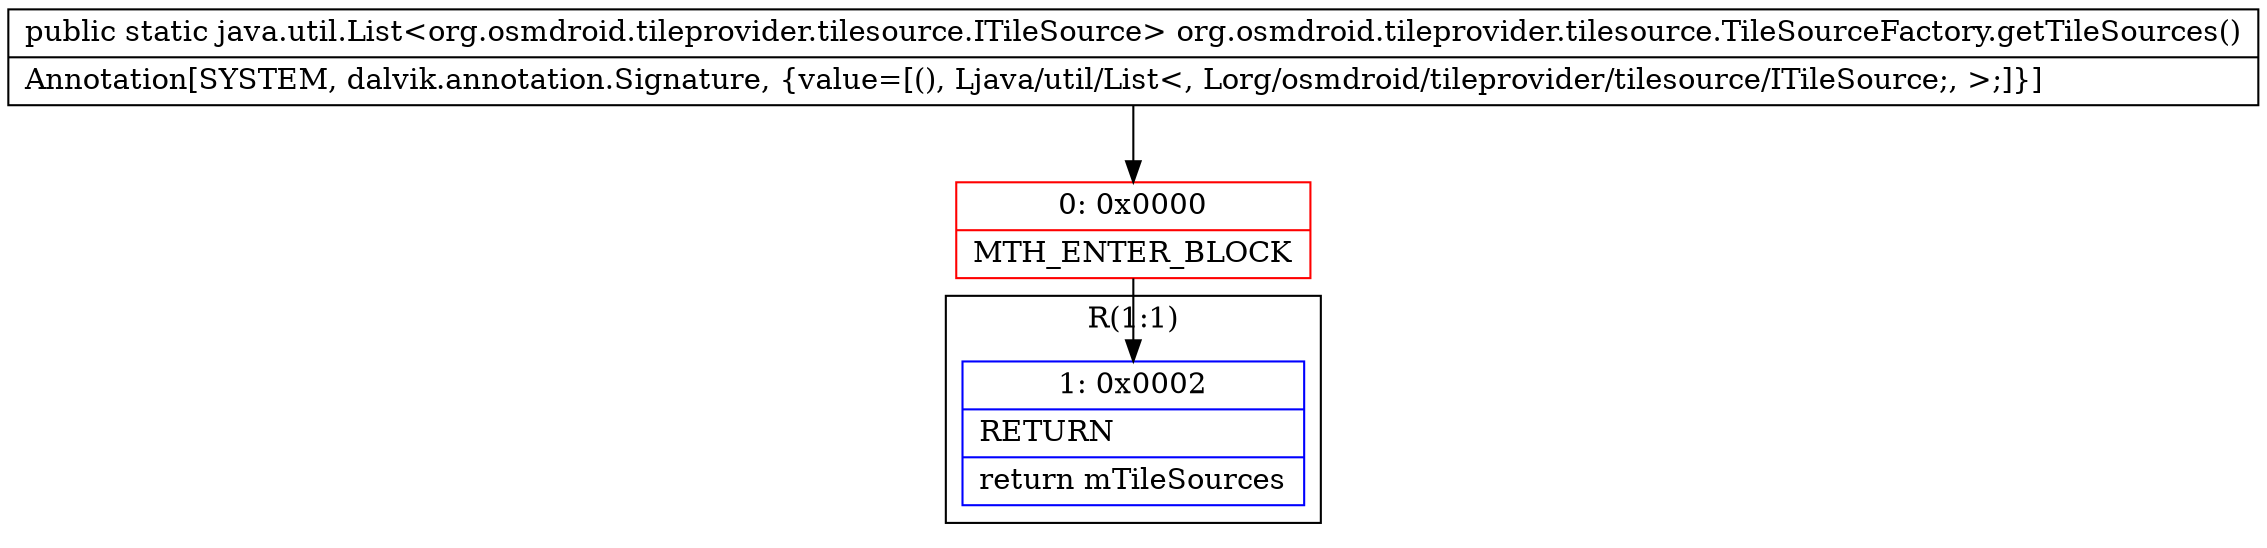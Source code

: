 digraph "CFG fororg.osmdroid.tileprovider.tilesource.TileSourceFactory.getTileSources()Ljava\/util\/List;" {
subgraph cluster_Region_1105470006 {
label = "R(1:1)";
node [shape=record,color=blue];
Node_1 [shape=record,label="{1\:\ 0x0002|RETURN\l|return mTileSources\l}"];
}
Node_0 [shape=record,color=red,label="{0\:\ 0x0000|MTH_ENTER_BLOCK\l}"];
MethodNode[shape=record,label="{public static java.util.List\<org.osmdroid.tileprovider.tilesource.ITileSource\> org.osmdroid.tileprovider.tilesource.TileSourceFactory.getTileSources()  | Annotation[SYSTEM, dalvik.annotation.Signature, \{value=[(), Ljava\/util\/List\<, Lorg\/osmdroid\/tileprovider\/tilesource\/ITileSource;, \>;]\}]\l}"];
MethodNode -> Node_0;
Node_0 -> Node_1;
}

